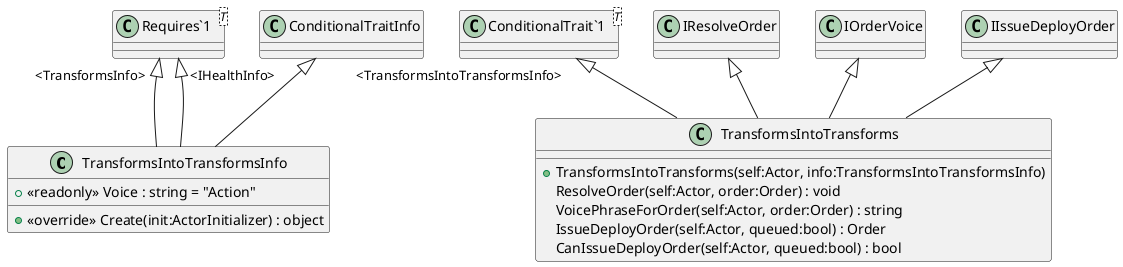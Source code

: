 @startuml
class TransformsIntoTransformsInfo {
    + <<readonly>> Voice : string = "Action"
    + <<override>> Create(init:ActorInitializer) : object
}
class TransformsIntoTransforms {
    + TransformsIntoTransforms(self:Actor, info:TransformsIntoTransformsInfo)
    ResolveOrder(self:Actor, order:Order) : void
    VoicePhraseForOrder(self:Actor, order:Order) : string
    IssueDeployOrder(self:Actor, queued:bool) : Order
    CanIssueDeployOrder(self:Actor, queued:bool) : bool
}
class "Requires`1"<T> {
}
class "ConditionalTrait`1"<T> {
}
ConditionalTraitInfo <|-- TransformsIntoTransformsInfo
"Requires`1" "<TransformsInfo>" <|-- TransformsIntoTransformsInfo
"Requires`1" "<IHealthInfo>" <|-- TransformsIntoTransformsInfo
"ConditionalTrait`1" "<TransformsIntoTransformsInfo>" <|-- TransformsIntoTransforms
IResolveOrder <|-- TransformsIntoTransforms
IOrderVoice <|-- TransformsIntoTransforms
IIssueDeployOrder <|-- TransformsIntoTransforms
@enduml
